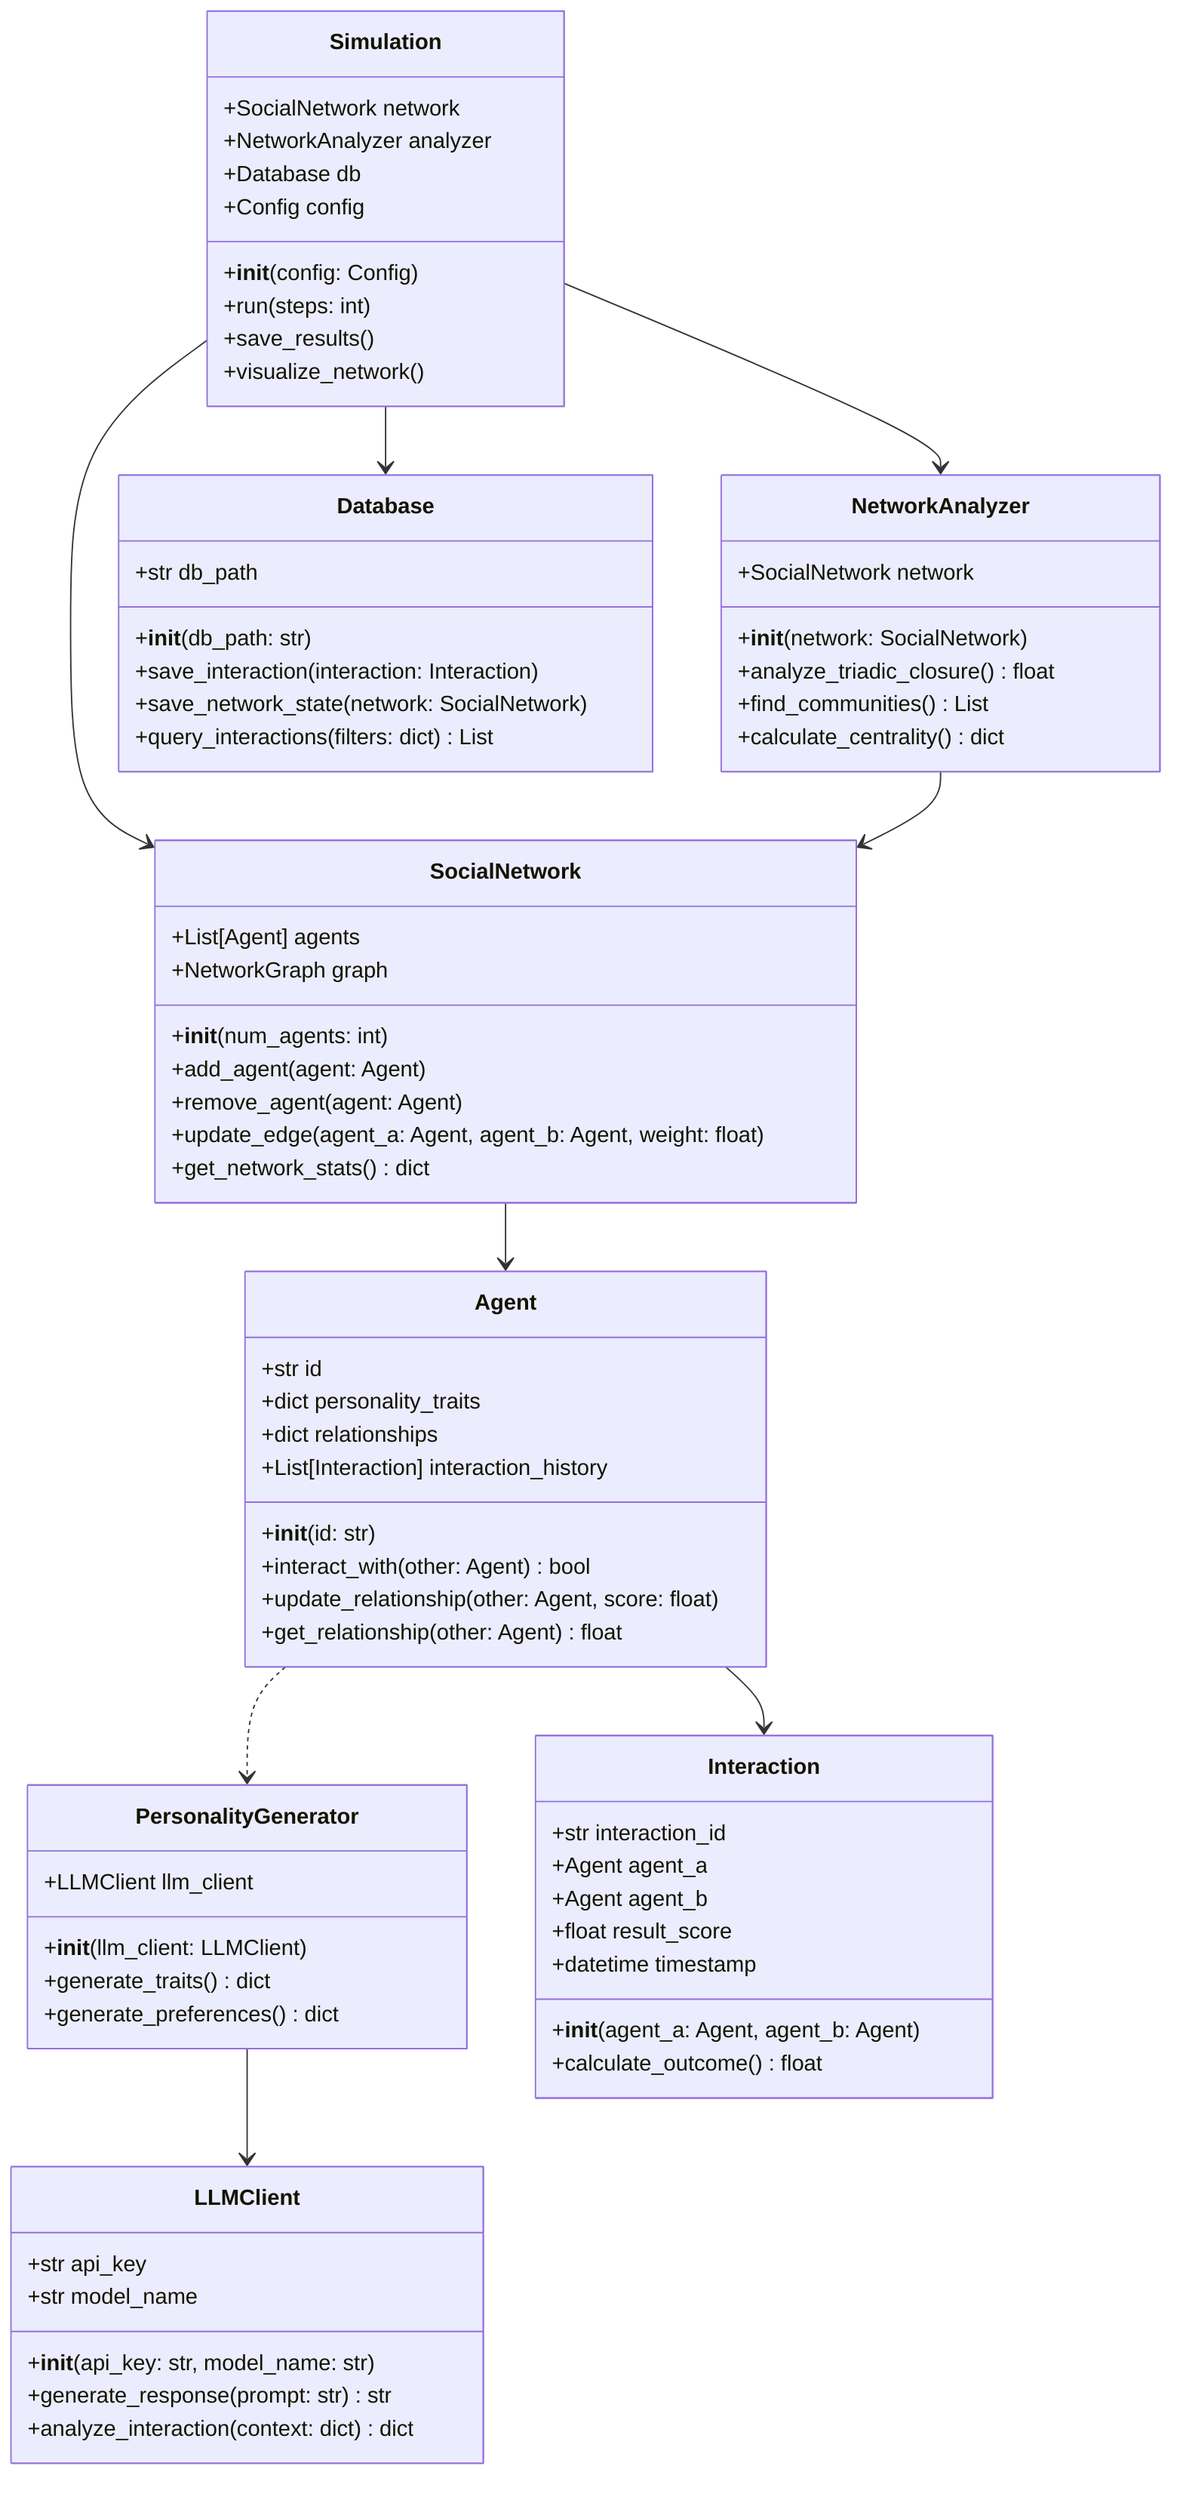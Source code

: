classDiagram
    class Agent {
        +str id
        +dict personality_traits
        +dict relationships
        +List[Interaction] interaction_history
        +__init__(id: str)
        +interact_with(other: Agent) bool
        +update_relationship(other: Agent, score: float)
        +get_relationship(other: Agent) float
    }

    class PersonalityGenerator {
        +LLMClient llm_client
        +__init__(llm_client: LLMClient)
        +generate_traits() dict
        +generate_preferences() dict
    }

    class Interaction {
        +str interaction_id
        +Agent agent_a
        +Agent agent_b
        +float result_score
        +datetime timestamp
        +__init__(agent_a: Agent, agent_b: Agent)
        +calculate_outcome() float
    }

    class SocialNetwork {
        +List[Agent] agents
        +NetworkGraph graph
        +__init__(num_agents: int)
        +add_agent(agent: Agent)
        +remove_agent(agent: Agent)
        +update_edge(agent_a: Agent, agent_b: Agent, weight: float)
        +get_network_stats() dict
    }

    class NetworkAnalyzer {
        +SocialNetwork network
        +__init__(network: SocialNetwork)
        +analyze_triadic_closure() float
        +find_communities() List
        +calculate_centrality() dict
    }

    class Simulation {
        +SocialNetwork network
        +NetworkAnalyzer analyzer
        +Database db
        +Config config
        +__init__(config: Config)
        +run(steps: int)
        +save_results()
        +visualize_network()
    }

    class LLMClient {
        +str api_key
        +str model_name
        +__init__(api_key: str, model_name: str)
        +generate_response(prompt: str) str
        +analyze_interaction(context: dict) dict
    }

    class Database {
        +str db_path
        +__init__(db_path: str)
        +save_interaction(interaction: Interaction)
        +save_network_state(network: SocialNetwork)
        +query_interactions(filters: dict) List
    }

    Simulation --> SocialNetwork
    Simulation --> NetworkAnalyzer
    Simulation --> Database
    SocialNetwork --> Agent
    Agent --> Interaction
    Agent ..> PersonalityGenerator
    PersonalityGenerator --> LLMClient
    NetworkAnalyzer --> SocialNetwork